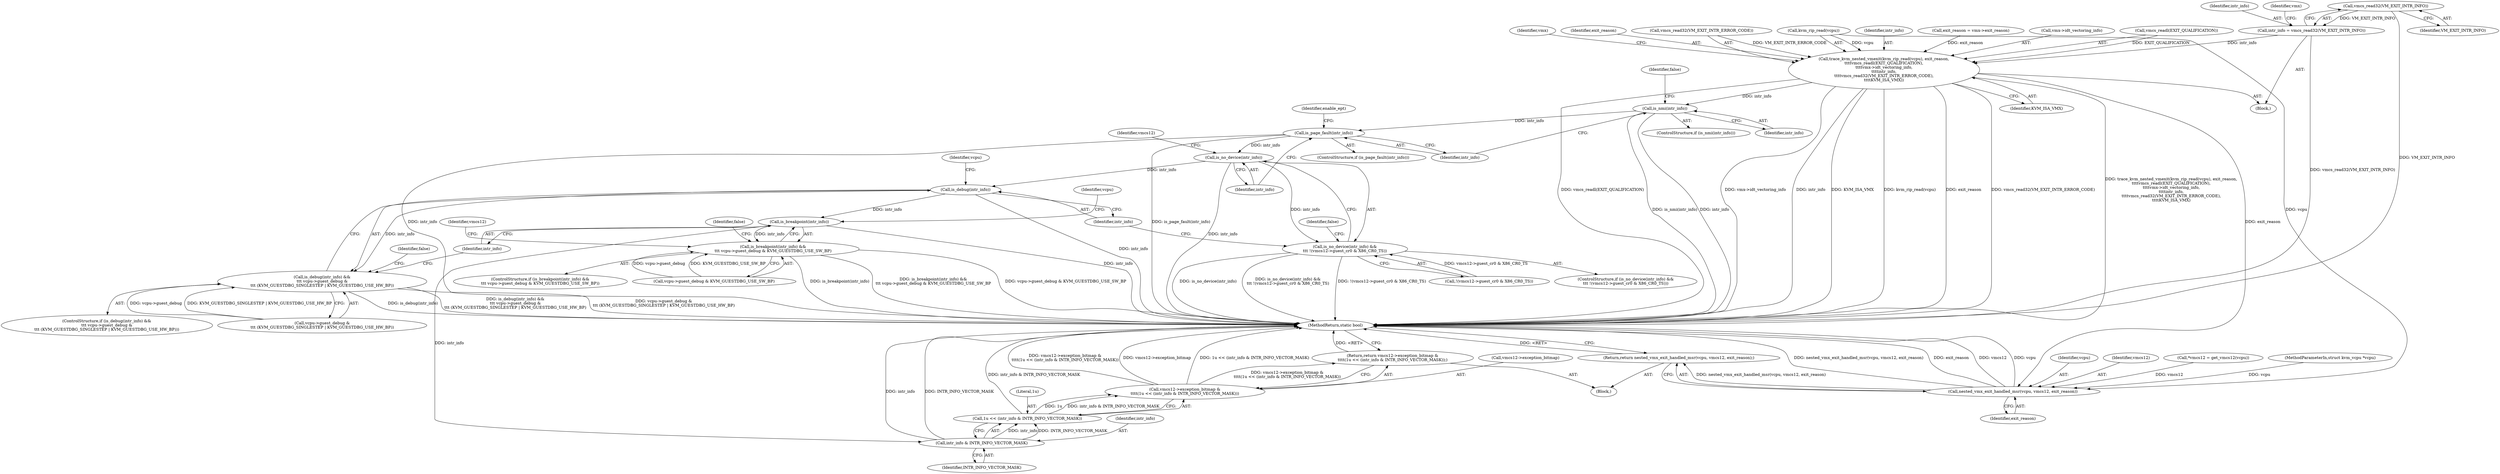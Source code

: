 digraph "0_linux_ef85b67385436ddc1998f45f1d6a210f935b3388_1@API" {
"1000111" [label="(Call,vmcs_read32(VM_EXIT_INTR_INFO))"];
"1000109" [label="(Call,intr_info = vmcs_read32(VM_EXIT_INTR_INFO))"];
"1000129" [label="(Call,trace_kvm_nested_vmexit(kvm_rip_read(vcpu), exit_reason,\n\t\t\t\tvmcs_readl(EXIT_QUALIFICATION),\n\t\t\t\tvmx->idt_vectoring_info,\n\t\t\t\tintr_info,\n\t\t\t\tvmcs_read32(VM_EXIT_INTR_ERROR_CODE),\n\t\t\t\tKVM_ISA_VMX))"];
"1000168" [label="(Call,is_nmi(intr_info))"];
"1000174" [label="(Call,is_page_fault(intr_info))"];
"1000181" [label="(Call,is_no_device(intr_info))"];
"1000180" [label="(Call,is_no_device(intr_info) &&\n\t\t\t !(vmcs12->guest_cr0 & X86_CR0_TS))"];
"1000194" [label="(Call,is_debug(intr_info))"];
"1000193" [label="(Call,is_debug(intr_info) &&\n\t\t\t vcpu->guest_debug &\n\t\t\t (KVM_GUESTDBG_SINGLESTEP | KVM_GUESTDBG_USE_HW_BP))"];
"1000208" [label="(Call,is_breakpoint(intr_info))"];
"1000207" [label="(Call,is_breakpoint(intr_info) &&\n\t\t\t vcpu->guest_debug & KVM_GUESTDBG_USE_SW_BP)"];
"1000224" [label="(Call,intr_info & INTR_INFO_VECTOR_MASK)"];
"1000222" [label="(Call,1u << (intr_info & INTR_INFO_VECTOR_MASK))"];
"1000218" [label="(Call,vmcs12->exception_bitmap &\n\t\t\t\t(1u << (intr_info & INTR_INFO_VECTOR_MASK)))"];
"1000217" [label="(Return,return vmcs12->exception_bitmap &\n\t\t\t\t(1u << (intr_info & INTR_INFO_VECTOR_MASK));)"];
"1000319" [label="(Call,nested_vmx_exit_handled_msr(vcpu, vmcs12, exit_reason))"];
"1000318" [label="(Return,return nested_vmx_exit_handled_msr(vcpu, vmcs12, exit_reason);)"];
"1000175" [label="(Identifier,intr_info)"];
"1000226" [label="(Identifier,INTR_INFO_VECTOR_MASK)"];
"1000320" [label="(Identifier,vcpu)"];
"1000195" [label="(Identifier,intr_info)"];
"1000321" [label="(Identifier,vmcs12)"];
"1000141" [label="(Identifier,KVM_ISA_VMX)"];
"1000180" [label="(Call,is_no_device(intr_info) &&\n\t\t\t !(vmcs12->guest_cr0 & X86_CR0_TS))"];
"1000138" [label="(Identifier,intr_info)"];
"1000119" [label="(Call,*vmcs12 = get_vmcs12(vcpu))"];
"1000183" [label="(Call,!(vmcs12->guest_cr0 & X86_CR0_TS))"];
"1000110" [label="(Identifier,intr_info)"];
"1000168" [label="(Call,is_nmi(intr_info))"];
"1000115" [label="(Identifier,vmx)"];
"1000173" [label="(ControlStructure,if (is_page_fault(intr_info)))"];
"1000186" [label="(Identifier,vmcs12)"];
"1000319" [label="(Call,nested_vmx_exit_handled_msr(vcpu, vmcs12, exit_reason))"];
"1000129" [label="(Call,trace_kvm_nested_vmexit(kvm_rip_read(vcpu), exit_reason,\n\t\t\t\tvmcs_readl(EXIT_QUALIFICATION),\n\t\t\t\tvmx->idt_vectoring_info,\n\t\t\t\tintr_info,\n\t\t\t\tvmcs_read32(VM_EXIT_INTR_ERROR_CODE),\n\t\t\t\tKVM_ISA_VMX))"];
"1000135" [label="(Call,vmx->idt_vectoring_info)"];
"1000177" [label="(Identifier,enable_ept)"];
"1000223" [label="(Literal,1u)"];
"1000206" [label="(ControlStructure,if (is_breakpoint(intr_info) &&\n\t\t\t vcpu->guest_debug & KVM_GUESTDBG_USE_SW_BP))"];
"1000192" [label="(ControlStructure,if (is_debug(intr_info) &&\n\t\t\t vcpu->guest_debug &\n\t\t\t (KVM_GUESTDBG_SINGLESTEP | KVM_GUESTDBG_USE_HW_BP)))"];
"1000216" [label="(Identifier,false)"];
"1000219" [label="(Call,vmcs12->exception_bitmap)"];
"1000111" [label="(Call,vmcs_read32(VM_EXIT_INTR_INFO))"];
"1000169" [label="(Identifier,intr_info)"];
"1000174" [label="(Call,is_page_fault(intr_info))"];
"1000209" [label="(Identifier,intr_info)"];
"1000106" [label="(MethodParameterIn,struct kvm_vcpu *vcpu)"];
"1000112" [label="(Identifier,VM_EXIT_INTR_INFO)"];
"1000222" [label="(Call,1u << (intr_info & INTR_INFO_VECTOR_MASK))"];
"1000165" [label="(Block,)"];
"1000198" [label="(Identifier,vcpu)"];
"1000133" [label="(Call,vmcs_readl(EXIT_QUALIFICATION))"];
"1000107" [label="(Block,)"];
"1000145" [label="(Identifier,vmx)"];
"1000220" [label="(Identifier,vmcs12)"];
"1000193" [label="(Call,is_debug(intr_info) &&\n\t\t\t vcpu->guest_debug &\n\t\t\t (KVM_GUESTDBG_SINGLESTEP | KVM_GUESTDBG_USE_HW_BP))"];
"1000207" [label="(Call,is_breakpoint(intr_info) &&\n\t\t\t vcpu->guest_debug & KVM_GUESTDBG_USE_SW_BP)"];
"1000196" [label="(Call,vcpu->guest_debug &\n\t\t\t (KVM_GUESTDBG_SINGLESTEP | KVM_GUESTDBG_USE_HW_BP))"];
"1000225" [label="(Identifier,intr_info)"];
"1000132" [label="(Identifier,exit_reason)"];
"1000139" [label="(Call,vmcs_read32(VM_EXIT_INTR_ERROR_CODE))"];
"1000212" [label="(Identifier,vcpu)"];
"1000210" [label="(Call,vcpu->guest_debug & KVM_GUESTDBG_USE_SW_BP)"];
"1000167" [label="(ControlStructure,if (is_nmi(intr_info)))"];
"1000318" [label="(Return,return nested_vmx_exit_handled_msr(vcpu, vmcs12, exit_reason);)"];
"1000204" [label="(Identifier,false)"];
"1000393" [label="(MethodReturn,static bool)"];
"1000217" [label="(Return,return vmcs12->exception_bitmap &\n\t\t\t\t(1u << (intr_info & INTR_INFO_VECTOR_MASK));)"];
"1000224" [label="(Call,intr_info & INTR_INFO_VECTOR_MASK)"];
"1000179" [label="(ControlStructure,if (is_no_device(intr_info) &&\n\t\t\t !(vmcs12->guest_cr0 & X86_CR0_TS)))"];
"1000171" [label="(Identifier,false)"];
"1000322" [label="(Identifier,exit_reason)"];
"1000130" [label="(Call,kvm_rip_read(vcpu))"];
"1000181" [label="(Call,is_no_device(intr_info))"];
"1000208" [label="(Call,is_breakpoint(intr_info))"];
"1000218" [label="(Call,vmcs12->exception_bitmap &\n\t\t\t\t(1u << (intr_info & INTR_INFO_VECTOR_MASK)))"];
"1000182" [label="(Identifier,intr_info)"];
"1000194" [label="(Call,is_debug(intr_info))"];
"1000109" [label="(Call,intr_info = vmcs_read32(VM_EXIT_INTR_INFO))"];
"1000190" [label="(Identifier,false)"];
"1000124" [label="(Call,exit_reason = vmx->exit_reason)"];
"1000111" -> "1000109"  [label="AST: "];
"1000111" -> "1000112"  [label="CFG: "];
"1000112" -> "1000111"  [label="AST: "];
"1000109" -> "1000111"  [label="CFG: "];
"1000111" -> "1000393"  [label="DDG: VM_EXIT_INTR_INFO"];
"1000111" -> "1000109"  [label="DDG: VM_EXIT_INTR_INFO"];
"1000109" -> "1000107"  [label="AST: "];
"1000110" -> "1000109"  [label="AST: "];
"1000115" -> "1000109"  [label="CFG: "];
"1000109" -> "1000393"  [label="DDG: vmcs_read32(VM_EXIT_INTR_INFO)"];
"1000109" -> "1000129"  [label="DDG: intr_info"];
"1000129" -> "1000107"  [label="AST: "];
"1000129" -> "1000141"  [label="CFG: "];
"1000130" -> "1000129"  [label="AST: "];
"1000132" -> "1000129"  [label="AST: "];
"1000133" -> "1000129"  [label="AST: "];
"1000135" -> "1000129"  [label="AST: "];
"1000138" -> "1000129"  [label="AST: "];
"1000139" -> "1000129"  [label="AST: "];
"1000141" -> "1000129"  [label="AST: "];
"1000145" -> "1000129"  [label="CFG: "];
"1000129" -> "1000393"  [label="DDG: kvm_rip_read(vcpu)"];
"1000129" -> "1000393"  [label="DDG: exit_reason"];
"1000129" -> "1000393"  [label="DDG: KVM_ISA_VMX"];
"1000129" -> "1000393"  [label="DDG: vmcs_read32(VM_EXIT_INTR_ERROR_CODE)"];
"1000129" -> "1000393"  [label="DDG: trace_kvm_nested_vmexit(kvm_rip_read(vcpu), exit_reason,\n\t\t\t\tvmcs_readl(EXIT_QUALIFICATION),\n\t\t\t\tvmx->idt_vectoring_info,\n\t\t\t\tintr_info,\n\t\t\t\tvmcs_read32(VM_EXIT_INTR_ERROR_CODE),\n\t\t\t\tKVM_ISA_VMX)"];
"1000129" -> "1000393"  [label="DDG: vmcs_readl(EXIT_QUALIFICATION)"];
"1000129" -> "1000393"  [label="DDG: vmx->idt_vectoring_info"];
"1000129" -> "1000393"  [label="DDG: intr_info"];
"1000130" -> "1000129"  [label="DDG: vcpu"];
"1000124" -> "1000129"  [label="DDG: exit_reason"];
"1000133" -> "1000129"  [label="DDG: EXIT_QUALIFICATION"];
"1000139" -> "1000129"  [label="DDG: VM_EXIT_INTR_ERROR_CODE"];
"1000129" -> "1000168"  [label="DDG: intr_info"];
"1000129" -> "1000319"  [label="DDG: exit_reason"];
"1000168" -> "1000167"  [label="AST: "];
"1000168" -> "1000169"  [label="CFG: "];
"1000169" -> "1000168"  [label="AST: "];
"1000171" -> "1000168"  [label="CFG: "];
"1000175" -> "1000168"  [label="CFG: "];
"1000168" -> "1000393"  [label="DDG: is_nmi(intr_info)"];
"1000168" -> "1000393"  [label="DDG: intr_info"];
"1000168" -> "1000174"  [label="DDG: intr_info"];
"1000174" -> "1000173"  [label="AST: "];
"1000174" -> "1000175"  [label="CFG: "];
"1000175" -> "1000174"  [label="AST: "];
"1000177" -> "1000174"  [label="CFG: "];
"1000182" -> "1000174"  [label="CFG: "];
"1000174" -> "1000393"  [label="DDG: is_page_fault(intr_info)"];
"1000174" -> "1000393"  [label="DDG: intr_info"];
"1000174" -> "1000181"  [label="DDG: intr_info"];
"1000181" -> "1000180"  [label="AST: "];
"1000181" -> "1000182"  [label="CFG: "];
"1000182" -> "1000181"  [label="AST: "];
"1000186" -> "1000181"  [label="CFG: "];
"1000180" -> "1000181"  [label="CFG: "];
"1000181" -> "1000393"  [label="DDG: intr_info"];
"1000181" -> "1000180"  [label="DDG: intr_info"];
"1000181" -> "1000194"  [label="DDG: intr_info"];
"1000180" -> "1000179"  [label="AST: "];
"1000180" -> "1000183"  [label="CFG: "];
"1000183" -> "1000180"  [label="AST: "];
"1000190" -> "1000180"  [label="CFG: "];
"1000195" -> "1000180"  [label="CFG: "];
"1000180" -> "1000393"  [label="DDG: is_no_device(intr_info)"];
"1000180" -> "1000393"  [label="DDG: is_no_device(intr_info) &&\n\t\t\t !(vmcs12->guest_cr0 & X86_CR0_TS)"];
"1000180" -> "1000393"  [label="DDG: !(vmcs12->guest_cr0 & X86_CR0_TS)"];
"1000183" -> "1000180"  [label="DDG: vmcs12->guest_cr0 & X86_CR0_TS"];
"1000194" -> "1000193"  [label="AST: "];
"1000194" -> "1000195"  [label="CFG: "];
"1000195" -> "1000194"  [label="AST: "];
"1000198" -> "1000194"  [label="CFG: "];
"1000193" -> "1000194"  [label="CFG: "];
"1000194" -> "1000393"  [label="DDG: intr_info"];
"1000194" -> "1000193"  [label="DDG: intr_info"];
"1000194" -> "1000208"  [label="DDG: intr_info"];
"1000193" -> "1000192"  [label="AST: "];
"1000193" -> "1000196"  [label="CFG: "];
"1000196" -> "1000193"  [label="AST: "];
"1000204" -> "1000193"  [label="CFG: "];
"1000209" -> "1000193"  [label="CFG: "];
"1000193" -> "1000393"  [label="DDG: is_debug(intr_info)"];
"1000193" -> "1000393"  [label="DDG: is_debug(intr_info) &&\n\t\t\t vcpu->guest_debug &\n\t\t\t (KVM_GUESTDBG_SINGLESTEP | KVM_GUESTDBG_USE_HW_BP)"];
"1000193" -> "1000393"  [label="DDG: vcpu->guest_debug &\n\t\t\t (KVM_GUESTDBG_SINGLESTEP | KVM_GUESTDBG_USE_HW_BP)"];
"1000196" -> "1000193"  [label="DDG: vcpu->guest_debug"];
"1000196" -> "1000193"  [label="DDG: KVM_GUESTDBG_SINGLESTEP | KVM_GUESTDBG_USE_HW_BP"];
"1000208" -> "1000207"  [label="AST: "];
"1000208" -> "1000209"  [label="CFG: "];
"1000209" -> "1000208"  [label="AST: "];
"1000212" -> "1000208"  [label="CFG: "];
"1000207" -> "1000208"  [label="CFG: "];
"1000208" -> "1000393"  [label="DDG: intr_info"];
"1000208" -> "1000207"  [label="DDG: intr_info"];
"1000208" -> "1000224"  [label="DDG: intr_info"];
"1000207" -> "1000206"  [label="AST: "];
"1000207" -> "1000210"  [label="CFG: "];
"1000210" -> "1000207"  [label="AST: "];
"1000216" -> "1000207"  [label="CFG: "];
"1000220" -> "1000207"  [label="CFG: "];
"1000207" -> "1000393"  [label="DDG: vcpu->guest_debug & KVM_GUESTDBG_USE_SW_BP"];
"1000207" -> "1000393"  [label="DDG: is_breakpoint(intr_info)"];
"1000207" -> "1000393"  [label="DDG: is_breakpoint(intr_info) &&\n\t\t\t vcpu->guest_debug & KVM_GUESTDBG_USE_SW_BP"];
"1000210" -> "1000207"  [label="DDG: vcpu->guest_debug"];
"1000210" -> "1000207"  [label="DDG: KVM_GUESTDBG_USE_SW_BP"];
"1000224" -> "1000222"  [label="AST: "];
"1000224" -> "1000226"  [label="CFG: "];
"1000225" -> "1000224"  [label="AST: "];
"1000226" -> "1000224"  [label="AST: "];
"1000222" -> "1000224"  [label="CFG: "];
"1000224" -> "1000393"  [label="DDG: intr_info"];
"1000224" -> "1000393"  [label="DDG: INTR_INFO_VECTOR_MASK"];
"1000224" -> "1000222"  [label="DDG: intr_info"];
"1000224" -> "1000222"  [label="DDG: INTR_INFO_VECTOR_MASK"];
"1000222" -> "1000218"  [label="AST: "];
"1000223" -> "1000222"  [label="AST: "];
"1000218" -> "1000222"  [label="CFG: "];
"1000222" -> "1000393"  [label="DDG: intr_info & INTR_INFO_VECTOR_MASK"];
"1000222" -> "1000218"  [label="DDG: 1u"];
"1000222" -> "1000218"  [label="DDG: intr_info & INTR_INFO_VECTOR_MASK"];
"1000218" -> "1000217"  [label="AST: "];
"1000219" -> "1000218"  [label="AST: "];
"1000217" -> "1000218"  [label="CFG: "];
"1000218" -> "1000393"  [label="DDG: vmcs12->exception_bitmap"];
"1000218" -> "1000393"  [label="DDG: vmcs12->exception_bitmap &\n\t\t\t\t(1u << (intr_info & INTR_INFO_VECTOR_MASK))"];
"1000218" -> "1000393"  [label="DDG: 1u << (intr_info & INTR_INFO_VECTOR_MASK)"];
"1000218" -> "1000217"  [label="DDG: vmcs12->exception_bitmap &\n\t\t\t\t(1u << (intr_info & INTR_INFO_VECTOR_MASK))"];
"1000217" -> "1000165"  [label="AST: "];
"1000393" -> "1000217"  [label="CFG: "];
"1000217" -> "1000393"  [label="DDG: <RET>"];
"1000319" -> "1000318"  [label="AST: "];
"1000319" -> "1000322"  [label="CFG: "];
"1000320" -> "1000319"  [label="AST: "];
"1000321" -> "1000319"  [label="AST: "];
"1000322" -> "1000319"  [label="AST: "];
"1000318" -> "1000319"  [label="CFG: "];
"1000319" -> "1000393"  [label="DDG: nested_vmx_exit_handled_msr(vcpu, vmcs12, exit_reason)"];
"1000319" -> "1000393"  [label="DDG: exit_reason"];
"1000319" -> "1000393"  [label="DDG: vmcs12"];
"1000319" -> "1000393"  [label="DDG: vcpu"];
"1000319" -> "1000318"  [label="DDG: nested_vmx_exit_handled_msr(vcpu, vmcs12, exit_reason)"];
"1000130" -> "1000319"  [label="DDG: vcpu"];
"1000106" -> "1000319"  [label="DDG: vcpu"];
"1000119" -> "1000319"  [label="DDG: vmcs12"];
"1000318" -> "1000165"  [label="AST: "];
"1000393" -> "1000318"  [label="CFG: "];
"1000318" -> "1000393"  [label="DDG: <RET>"];
}
